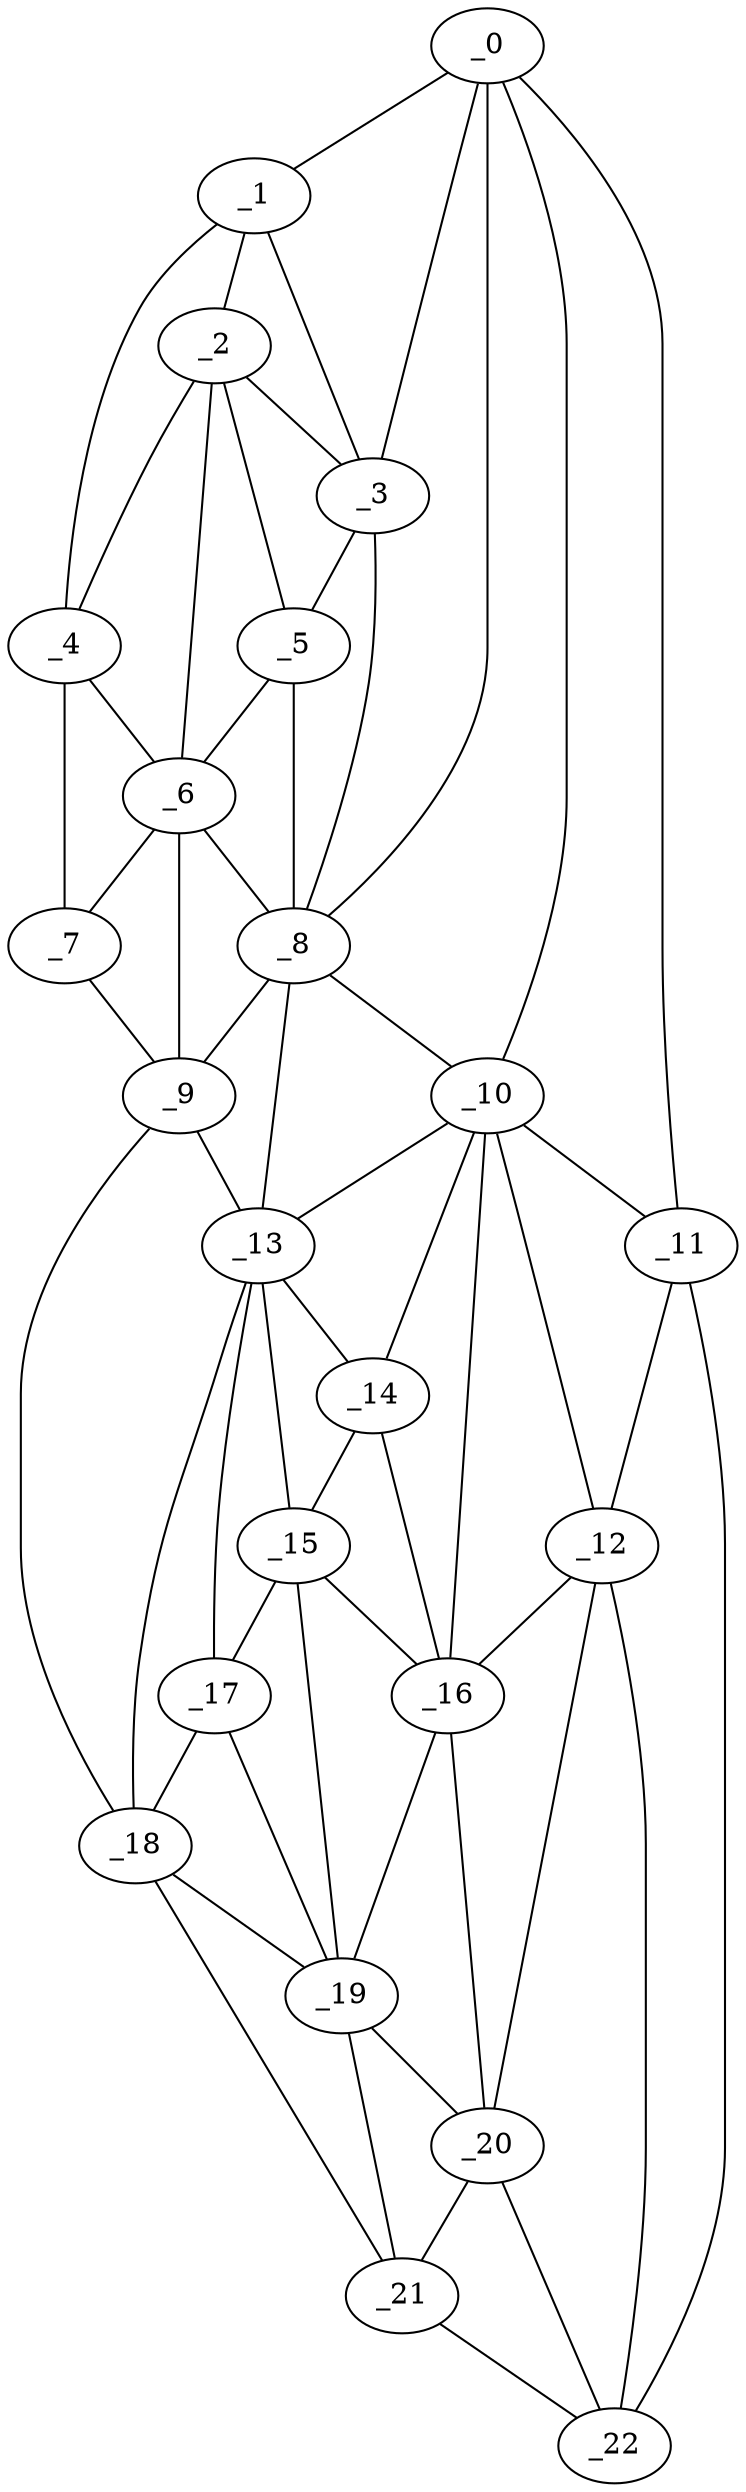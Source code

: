 graph "obj68__60.gxl" {
	_0	 [x=1,
		y=111];
	_1	 [x=5,
		y=59];
	_0 -- _1	 [valence=1];
	_3	 [x=17,
		y=59];
	_0 -- _3	 [valence=2];
	_8	 [x=47,
		y=63];
	_0 -- _8	 [valence=2];
	_10	 [x=86,
		y=98];
	_0 -- _10	 [valence=2];
	_11	 [x=86,
		y=119];
	_0 -- _11	 [valence=1];
	_2	 [x=17,
		y=33];
	_1 -- _2	 [valence=2];
	_1 -- _3	 [valence=1];
	_4	 [x=18,
		y=14];
	_1 -- _4	 [valence=1];
	_2 -- _3	 [valence=2];
	_2 -- _4	 [valence=2];
	_5	 [x=37,
		y=56];
	_2 -- _5	 [valence=2];
	_6	 [x=42,
		y=34];
	_2 -- _6	 [valence=1];
	_3 -- _5	 [valence=1];
	_3 -- _8	 [valence=1];
	_4 -- _6	 [valence=2];
	_7	 [x=43,
		y=9];
	_4 -- _7	 [valence=1];
	_5 -- _6	 [valence=2];
	_5 -- _8	 [valence=1];
	_6 -- _7	 [valence=2];
	_6 -- _8	 [valence=1];
	_9	 [x=67,
		y=29];
	_6 -- _9	 [valence=2];
	_7 -- _9	 [valence=1];
	_8 -- _9	 [valence=2];
	_8 -- _10	 [valence=2];
	_13	 [x=94,
		y=81];
	_8 -- _13	 [valence=2];
	_9 -- _13	 [valence=2];
	_18	 [x=111,
		y=69];
	_9 -- _18	 [valence=1];
	_10 -- _11	 [valence=2];
	_12	 [x=93,
		y=114];
	_10 -- _12	 [valence=2];
	_10 -- _13	 [valence=2];
	_14	 [x=96,
		y=91];
	_10 -- _14	 [valence=2];
	_16	 [x=107,
		y=98];
	_10 -- _16	 [valence=1];
	_11 -- _12	 [valence=2];
	_22	 [x=126,
		y=110];
	_11 -- _22	 [valence=1];
	_12 -- _16	 [valence=2];
	_20	 [x=119,
		y=108];
	_12 -- _20	 [valence=1];
	_12 -- _22	 [valence=2];
	_13 -- _14	 [valence=1];
	_15	 [x=106,
		y=89];
	_13 -- _15	 [valence=2];
	_17	 [x=108,
		y=79];
	_13 -- _17	 [valence=2];
	_13 -- _18	 [valence=2];
	_14 -- _15	 [valence=2];
	_14 -- _16	 [valence=1];
	_15 -- _16	 [valence=2];
	_15 -- _17	 [valence=2];
	_19	 [x=117,
		y=92];
	_15 -- _19	 [valence=1];
	_16 -- _19	 [valence=2];
	_16 -- _20	 [valence=2];
	_17 -- _18	 [valence=2];
	_17 -- _19	 [valence=2];
	_18 -- _19	 [valence=2];
	_21	 [x=126,
		y=100];
	_18 -- _21	 [valence=1];
	_19 -- _20	 [valence=2];
	_19 -- _21	 [valence=1];
	_20 -- _21	 [valence=2];
	_20 -- _22	 [valence=2];
	_21 -- _22	 [valence=1];
}
